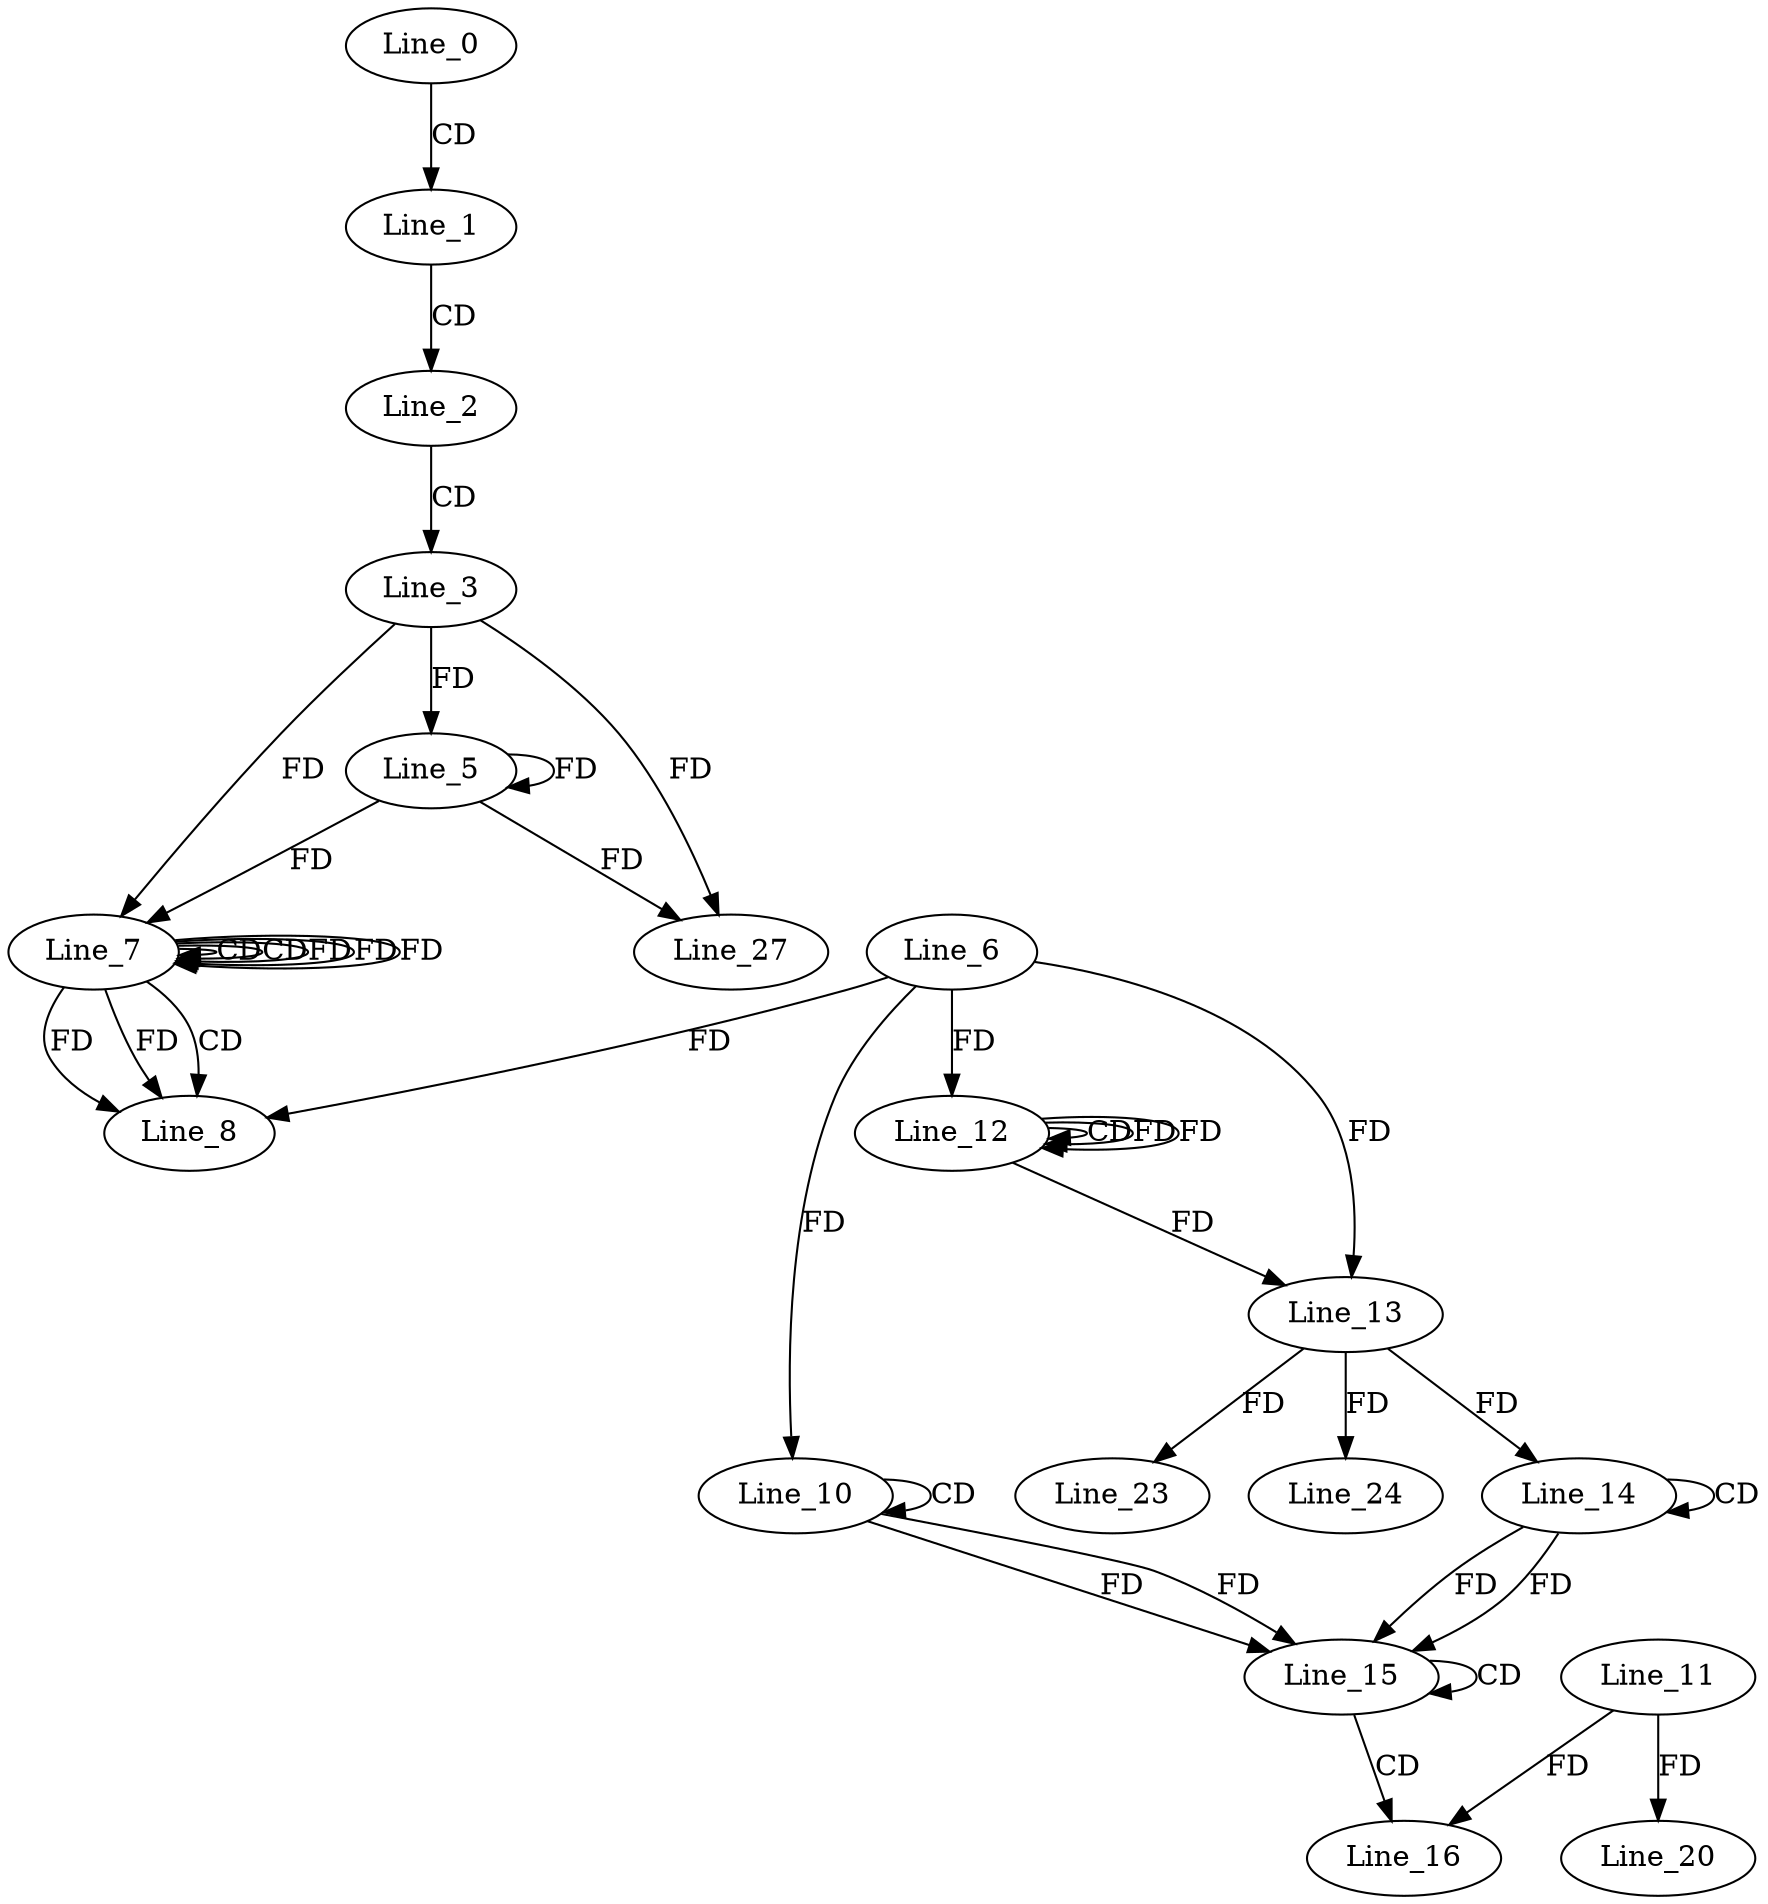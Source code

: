 digraph G {
  Line_0;
  Line_1;
  Line_2;
  Line_3;
  Line_5;
  Line_7;
  Line_7;
  Line_7;
  Line_7;
  Line_7;
  Line_8;
  Line_6;
  Line_10;
  Line_10;
  Line_10;
  Line_12;
  Line_12;
  Line_12;
  Line_12;
  Line_13;
  Line_14;
  Line_14;
  Line_13;
  Line_15;
  Line_15;
  Line_16;
  Line_11;
  Line_20;
  Line_23;
  Line_24;
  Line_27;
  Line_0 -> Line_1 [ label="CD" ];
  Line_1 -> Line_2 [ label="CD" ];
  Line_2 -> Line_3 [ label="CD" ];
  Line_3 -> Line_5 [ label="FD" ];
  Line_5 -> Line_5 [ label="FD" ];
  Line_7 -> Line_7 [ label="CD" ];
  Line_7 -> Line_7 [ label="CD" ];
  Line_3 -> Line_7 [ label="FD" ];
  Line_5 -> Line_7 [ label="FD" ];
  Line_7 -> Line_7 [ label="FD" ];
  Line_7 -> Line_8 [ label="CD" ];
  Line_6 -> Line_8 [ label="FD" ];
  Line_7 -> Line_8 [ label="FD" ];
  Line_7 -> Line_8 [ label="FD" ];
  Line_10 -> Line_10 [ label="CD" ];
  Line_6 -> Line_10 [ label="FD" ];
  Line_6 -> Line_12 [ label="FD" ];
  Line_12 -> Line_12 [ label="CD" ];
  Line_12 -> Line_12 [ label="FD" ];
  Line_6 -> Line_13 [ label="FD" ];
  Line_12 -> Line_13 [ label="FD" ];
  Line_14 -> Line_14 [ label="CD" ];
  Line_13 -> Line_14 [ label="FD" ];
  Line_14 -> Line_15 [ label="FD" ];
  Line_10 -> Line_15 [ label="FD" ];
  Line_15 -> Line_15 [ label="CD" ];
  Line_14 -> Line_15 [ label="FD" ];
  Line_10 -> Line_15 [ label="FD" ];
  Line_15 -> Line_16 [ label="CD" ];
  Line_11 -> Line_16 [ label="FD" ];
  Line_11 -> Line_20 [ label="FD" ];
  Line_13 -> Line_23 [ label="FD" ];
  Line_13 -> Line_24 [ label="FD" ];
  Line_3 -> Line_27 [ label="FD" ];
  Line_5 -> Line_27 [ label="FD" ];
  Line_7 -> Line_7 [ label="FD" ];
  Line_7 -> Line_7 [ label="FD" ];
  Line_12 -> Line_12 [ label="FD" ];
}
